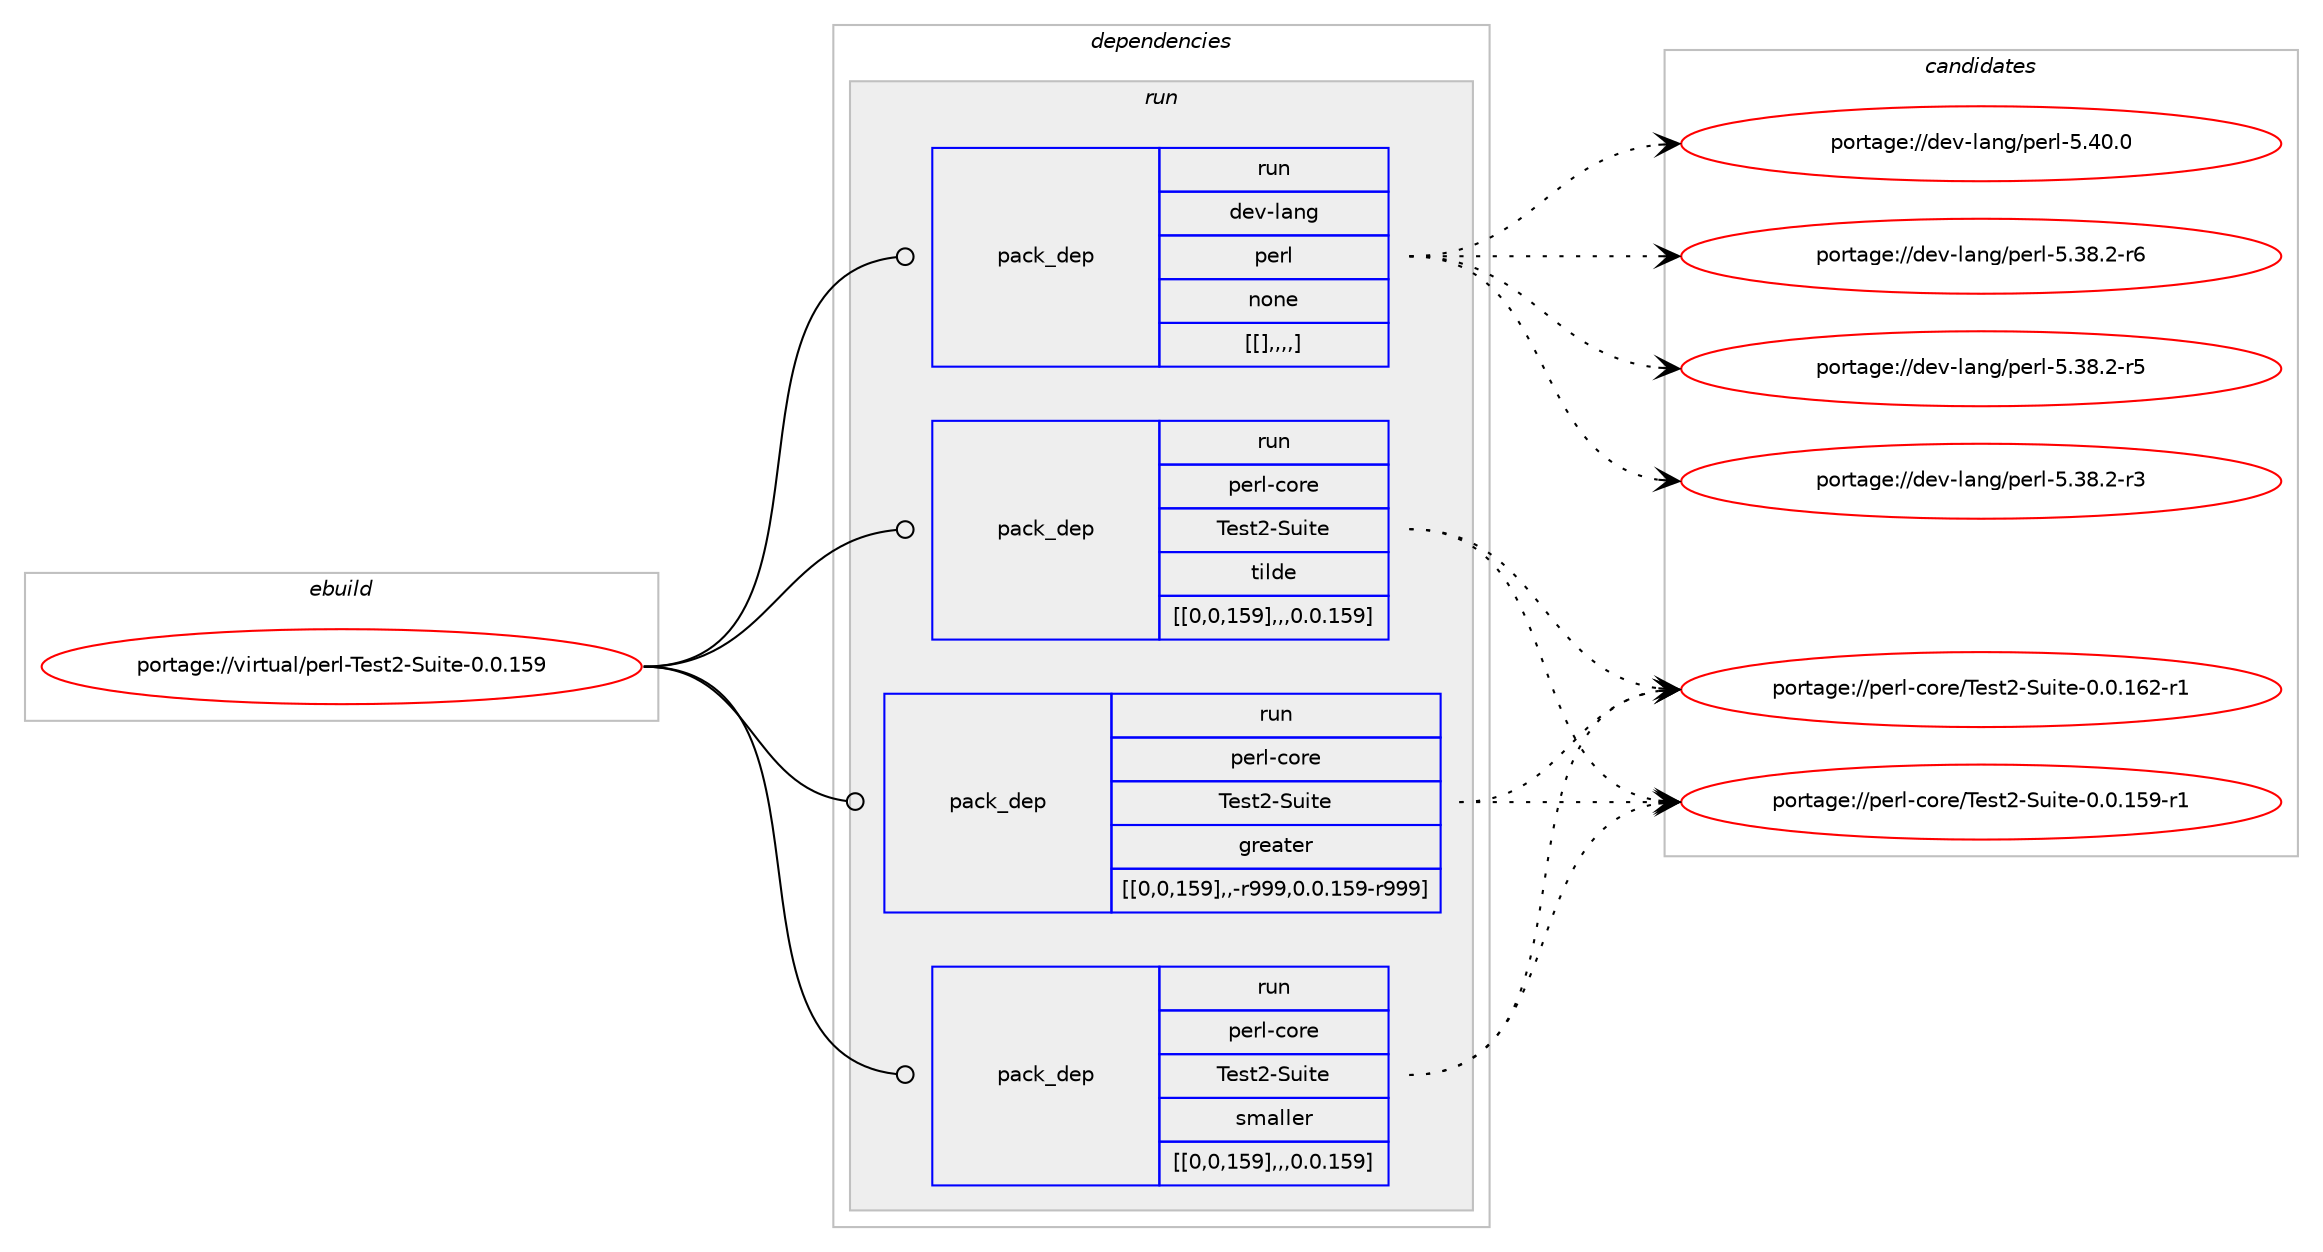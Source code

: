 digraph prolog {

# *************
# Graph options
# *************

newrank=true;
concentrate=true;
compound=true;
graph [rankdir=LR,fontname=Helvetica,fontsize=10,ranksep=1.5];#, ranksep=2.5, nodesep=0.2];
edge  [arrowhead=vee];
node  [fontname=Helvetica,fontsize=10];

# **********
# The ebuild
# **********

subgraph cluster_leftcol {
color=gray;
label=<<i>ebuild</i>>;
id [label="portage://virtual/perl-Test2-Suite-0.0.159", color=red, width=4, href="../virtual/perl-Test2-Suite-0.0.159.svg"];
}

# ****************
# The dependencies
# ****************

subgraph cluster_midcol {
color=gray;
label=<<i>dependencies</i>>;
subgraph cluster_compile {
fillcolor="#eeeeee";
style=filled;
label=<<i>compile</i>>;
}
subgraph cluster_compileandrun {
fillcolor="#eeeeee";
style=filled;
label=<<i>compile and run</i>>;
}
subgraph cluster_run {
fillcolor="#eeeeee";
style=filled;
label=<<i>run</i>>;
subgraph pack1705 {
dependency2156 [label=<<TABLE BORDER="0" CELLBORDER="1" CELLSPACING="0" CELLPADDING="4" WIDTH="220"><TR><TD ROWSPAN="6" CELLPADDING="30">pack_dep</TD></TR><TR><TD WIDTH="110">run</TD></TR><TR><TD>dev-lang</TD></TR><TR><TD>perl</TD></TR><TR><TD>none</TD></TR><TR><TD>[[],,,,]</TD></TR></TABLE>>, shape=none, color=blue];
}
id:e -> dependency2156:w [weight=20,style="solid",arrowhead="odot"];
subgraph pack1708 {
dependency2158 [label=<<TABLE BORDER="0" CELLBORDER="1" CELLSPACING="0" CELLPADDING="4" WIDTH="220"><TR><TD ROWSPAN="6" CELLPADDING="30">pack_dep</TD></TR><TR><TD WIDTH="110">run</TD></TR><TR><TD>perl-core</TD></TR><TR><TD>Test2-Suite</TD></TR><TR><TD>tilde</TD></TR><TR><TD>[[0,0,159],,,0.0.159]</TD></TR></TABLE>>, shape=none, color=blue];
}
id:e -> dependency2158:w [weight=20,style="solid",arrowhead="odot"];
subgraph pack1711 {
dependency2162 [label=<<TABLE BORDER="0" CELLBORDER="1" CELLSPACING="0" CELLPADDING="4" WIDTH="220"><TR><TD ROWSPAN="6" CELLPADDING="30">pack_dep</TD></TR><TR><TD WIDTH="110">run</TD></TR><TR><TD>perl-core</TD></TR><TR><TD>Test2-Suite</TD></TR><TR><TD>greater</TD></TR><TR><TD>[[0,0,159],,-r999,0.0.159-r999]</TD></TR></TABLE>>, shape=none, color=blue];
}
id:e -> dependency2162:w [weight=20,style="solid",arrowhead="odot"];
subgraph pack1714 {
dependency2165 [label=<<TABLE BORDER="0" CELLBORDER="1" CELLSPACING="0" CELLPADDING="4" WIDTH="220"><TR><TD ROWSPAN="6" CELLPADDING="30">pack_dep</TD></TR><TR><TD WIDTH="110">run</TD></TR><TR><TD>perl-core</TD></TR><TR><TD>Test2-Suite</TD></TR><TR><TD>smaller</TD></TR><TR><TD>[[0,0,159],,,0.0.159]</TD></TR></TABLE>>, shape=none, color=blue];
}
id:e -> dependency2165:w [weight=20,style="solid",arrowhead="odot"];
}
}

# **************
# The candidates
# **************

subgraph cluster_choices {
rank=same;
color=gray;
label=<<i>candidates</i>>;

subgraph choice1700 {
color=black;
nodesep=1;
choice10010111845108971101034711210111410845534652484648 [label="portage://dev-lang/perl-5.40.0", color=red, width=4,href="../dev-lang/perl-5.40.0.svg"];
choice100101118451089711010347112101114108455346515646504511454 [label="portage://dev-lang/perl-5.38.2-r6", color=red, width=4,href="../dev-lang/perl-5.38.2-r6.svg"];
choice100101118451089711010347112101114108455346515646504511453 [label="portage://dev-lang/perl-5.38.2-r5", color=red, width=4,href="../dev-lang/perl-5.38.2-r5.svg"];
choice100101118451089711010347112101114108455346515646504511451 [label="portage://dev-lang/perl-5.38.2-r3", color=red, width=4,href="../dev-lang/perl-5.38.2-r3.svg"];
dependency2156:e -> choice10010111845108971101034711210111410845534652484648:w [style=dotted,weight="100"];
dependency2156:e -> choice100101118451089711010347112101114108455346515646504511454:w [style=dotted,weight="100"];
dependency2156:e -> choice100101118451089711010347112101114108455346515646504511453:w [style=dotted,weight="100"];
dependency2156:e -> choice100101118451089711010347112101114108455346515646504511451:w [style=dotted,weight="100"];
}
subgraph choice1707 {
color=black;
nodesep=1;
choice1121011141084599111114101478410111511650458311710511610145484648464954504511449 [label="portage://perl-core/Test2-Suite-0.0.162-r1", color=red, width=4,href="../perl-core/Test2-Suite-0.0.162-r1.svg"];
choice1121011141084599111114101478410111511650458311710511610145484648464953574511449 [label="portage://perl-core/Test2-Suite-0.0.159-r1", color=red, width=4,href="../perl-core/Test2-Suite-0.0.159-r1.svg"];
dependency2158:e -> choice1121011141084599111114101478410111511650458311710511610145484648464954504511449:w [style=dotted,weight="100"];
dependency2158:e -> choice1121011141084599111114101478410111511650458311710511610145484648464953574511449:w [style=dotted,weight="100"];
}
subgraph choice1712 {
color=black;
nodesep=1;
choice1121011141084599111114101478410111511650458311710511610145484648464954504511449 [label="portage://perl-core/Test2-Suite-0.0.162-r1", color=red, width=4,href="../perl-core/Test2-Suite-0.0.162-r1.svg"];
choice1121011141084599111114101478410111511650458311710511610145484648464953574511449 [label="portage://perl-core/Test2-Suite-0.0.159-r1", color=red, width=4,href="../perl-core/Test2-Suite-0.0.159-r1.svg"];
dependency2162:e -> choice1121011141084599111114101478410111511650458311710511610145484648464954504511449:w [style=dotted,weight="100"];
dependency2162:e -> choice1121011141084599111114101478410111511650458311710511610145484648464953574511449:w [style=dotted,weight="100"];
}
subgraph choice1714 {
color=black;
nodesep=1;
choice1121011141084599111114101478410111511650458311710511610145484648464954504511449 [label="portage://perl-core/Test2-Suite-0.0.162-r1", color=red, width=4,href="../perl-core/Test2-Suite-0.0.162-r1.svg"];
choice1121011141084599111114101478410111511650458311710511610145484648464953574511449 [label="portage://perl-core/Test2-Suite-0.0.159-r1", color=red, width=4,href="../perl-core/Test2-Suite-0.0.159-r1.svg"];
dependency2165:e -> choice1121011141084599111114101478410111511650458311710511610145484648464954504511449:w [style=dotted,weight="100"];
dependency2165:e -> choice1121011141084599111114101478410111511650458311710511610145484648464953574511449:w [style=dotted,weight="100"];
}
}

}
